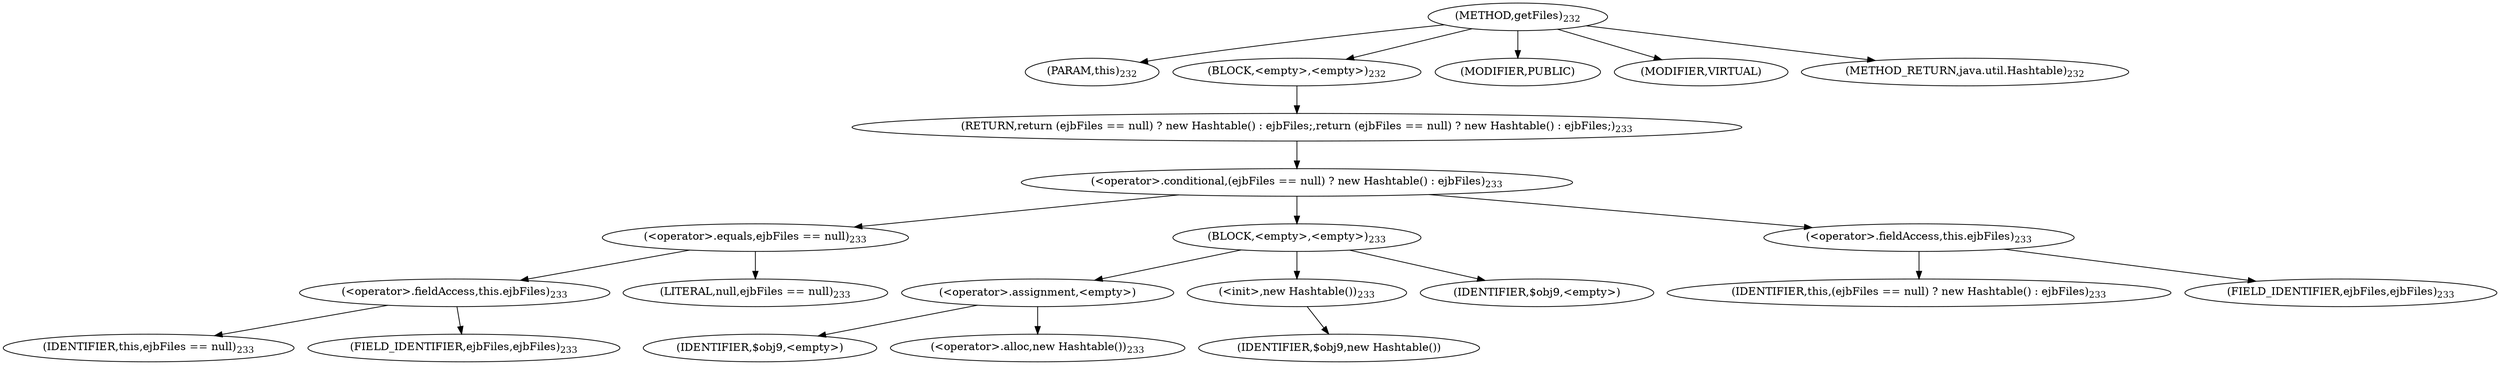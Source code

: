 digraph "getFiles" {  
"490" [label = <(METHOD,getFiles)<SUB>232</SUB>> ]
"491" [label = <(PARAM,this)<SUB>232</SUB>> ]
"492" [label = <(BLOCK,&lt;empty&gt;,&lt;empty&gt;)<SUB>232</SUB>> ]
"493" [label = <(RETURN,return (ejbFiles == null) ? new Hashtable() : ejbFiles;,return (ejbFiles == null) ? new Hashtable() : ejbFiles;)<SUB>233</SUB>> ]
"494" [label = <(&lt;operator&gt;.conditional,(ejbFiles == null) ? new Hashtable() : ejbFiles)<SUB>233</SUB>> ]
"495" [label = <(&lt;operator&gt;.equals,ejbFiles == null)<SUB>233</SUB>> ]
"496" [label = <(&lt;operator&gt;.fieldAccess,this.ejbFiles)<SUB>233</SUB>> ]
"497" [label = <(IDENTIFIER,this,ejbFiles == null)<SUB>233</SUB>> ]
"498" [label = <(FIELD_IDENTIFIER,ejbFiles,ejbFiles)<SUB>233</SUB>> ]
"499" [label = <(LITERAL,null,ejbFiles == null)<SUB>233</SUB>> ]
"500" [label = <(BLOCK,&lt;empty&gt;,&lt;empty&gt;)<SUB>233</SUB>> ]
"501" [label = <(&lt;operator&gt;.assignment,&lt;empty&gt;)> ]
"502" [label = <(IDENTIFIER,$obj9,&lt;empty&gt;)> ]
"503" [label = <(&lt;operator&gt;.alloc,new Hashtable())<SUB>233</SUB>> ]
"504" [label = <(&lt;init&gt;,new Hashtable())<SUB>233</SUB>> ]
"505" [label = <(IDENTIFIER,$obj9,new Hashtable())> ]
"506" [label = <(IDENTIFIER,$obj9,&lt;empty&gt;)> ]
"507" [label = <(&lt;operator&gt;.fieldAccess,this.ejbFiles)<SUB>233</SUB>> ]
"508" [label = <(IDENTIFIER,this,(ejbFiles == null) ? new Hashtable() : ejbFiles)<SUB>233</SUB>> ]
"509" [label = <(FIELD_IDENTIFIER,ejbFiles,ejbFiles)<SUB>233</SUB>> ]
"510" [label = <(MODIFIER,PUBLIC)> ]
"511" [label = <(MODIFIER,VIRTUAL)> ]
"512" [label = <(METHOD_RETURN,java.util.Hashtable)<SUB>232</SUB>> ]
  "490" -> "491" 
  "490" -> "492" 
  "490" -> "510" 
  "490" -> "511" 
  "490" -> "512" 
  "492" -> "493" 
  "493" -> "494" 
  "494" -> "495" 
  "494" -> "500" 
  "494" -> "507" 
  "495" -> "496" 
  "495" -> "499" 
  "496" -> "497" 
  "496" -> "498" 
  "500" -> "501" 
  "500" -> "504" 
  "500" -> "506" 
  "501" -> "502" 
  "501" -> "503" 
  "504" -> "505" 
  "507" -> "508" 
  "507" -> "509" 
}
